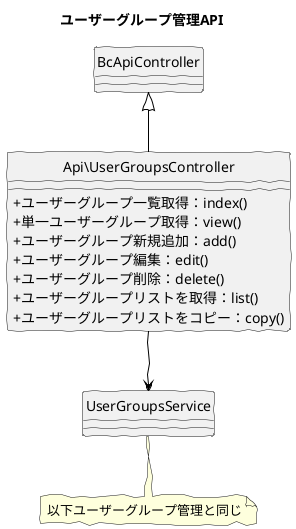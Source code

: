 @startuml
skinparam handwritten true
skinparam backgroundColor white
hide circle
skinparam classAttributeIconSize 0

title ユーザーグループ管理API

class Api\UserGroupsController {
  + ユーザーグループ一覧取得：index()
  + 単一ユーザーグループ取得：view()
  + ユーザーグループ新規追加：add()
  + ユーザーグループ編集：edit()
  + ユーザーグループ削除：delete()
  + ユーザーグループリストを取得：list()
  + ユーザーグループリストをコピー：copy()
}

Api\UserGroupsController -down[#Black]-> UserGroupsService
Api\UserGroupsController -up[#Black]-|> BcApiController

note "以下ユーザーグループ管理と同じ" as note
UserGroupsService .. note

@enduml
